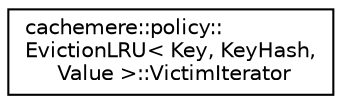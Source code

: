 digraph "Graphical Class Hierarchy"
{
 // LATEX_PDF_SIZE
  edge [fontname="Helvetica",fontsize="10",labelfontname="Helvetica",labelfontsize="10"];
  node [fontname="Helvetica",fontsize="10",shape=record];
  rankdir="LR";
  Node0 [label="cachemere::policy::\lEvictionLRU\< Key, KeyHash,\l Value \>::VictimIterator",height=0.2,width=0.4,color="black", fillcolor="white", style="filled",URL="$classcachemere_1_1policy_1_1EvictionLRU_1_1VictimIterator.html",tooltip="Iterator for iterating over cache items in the order they should be evicted."];
}
